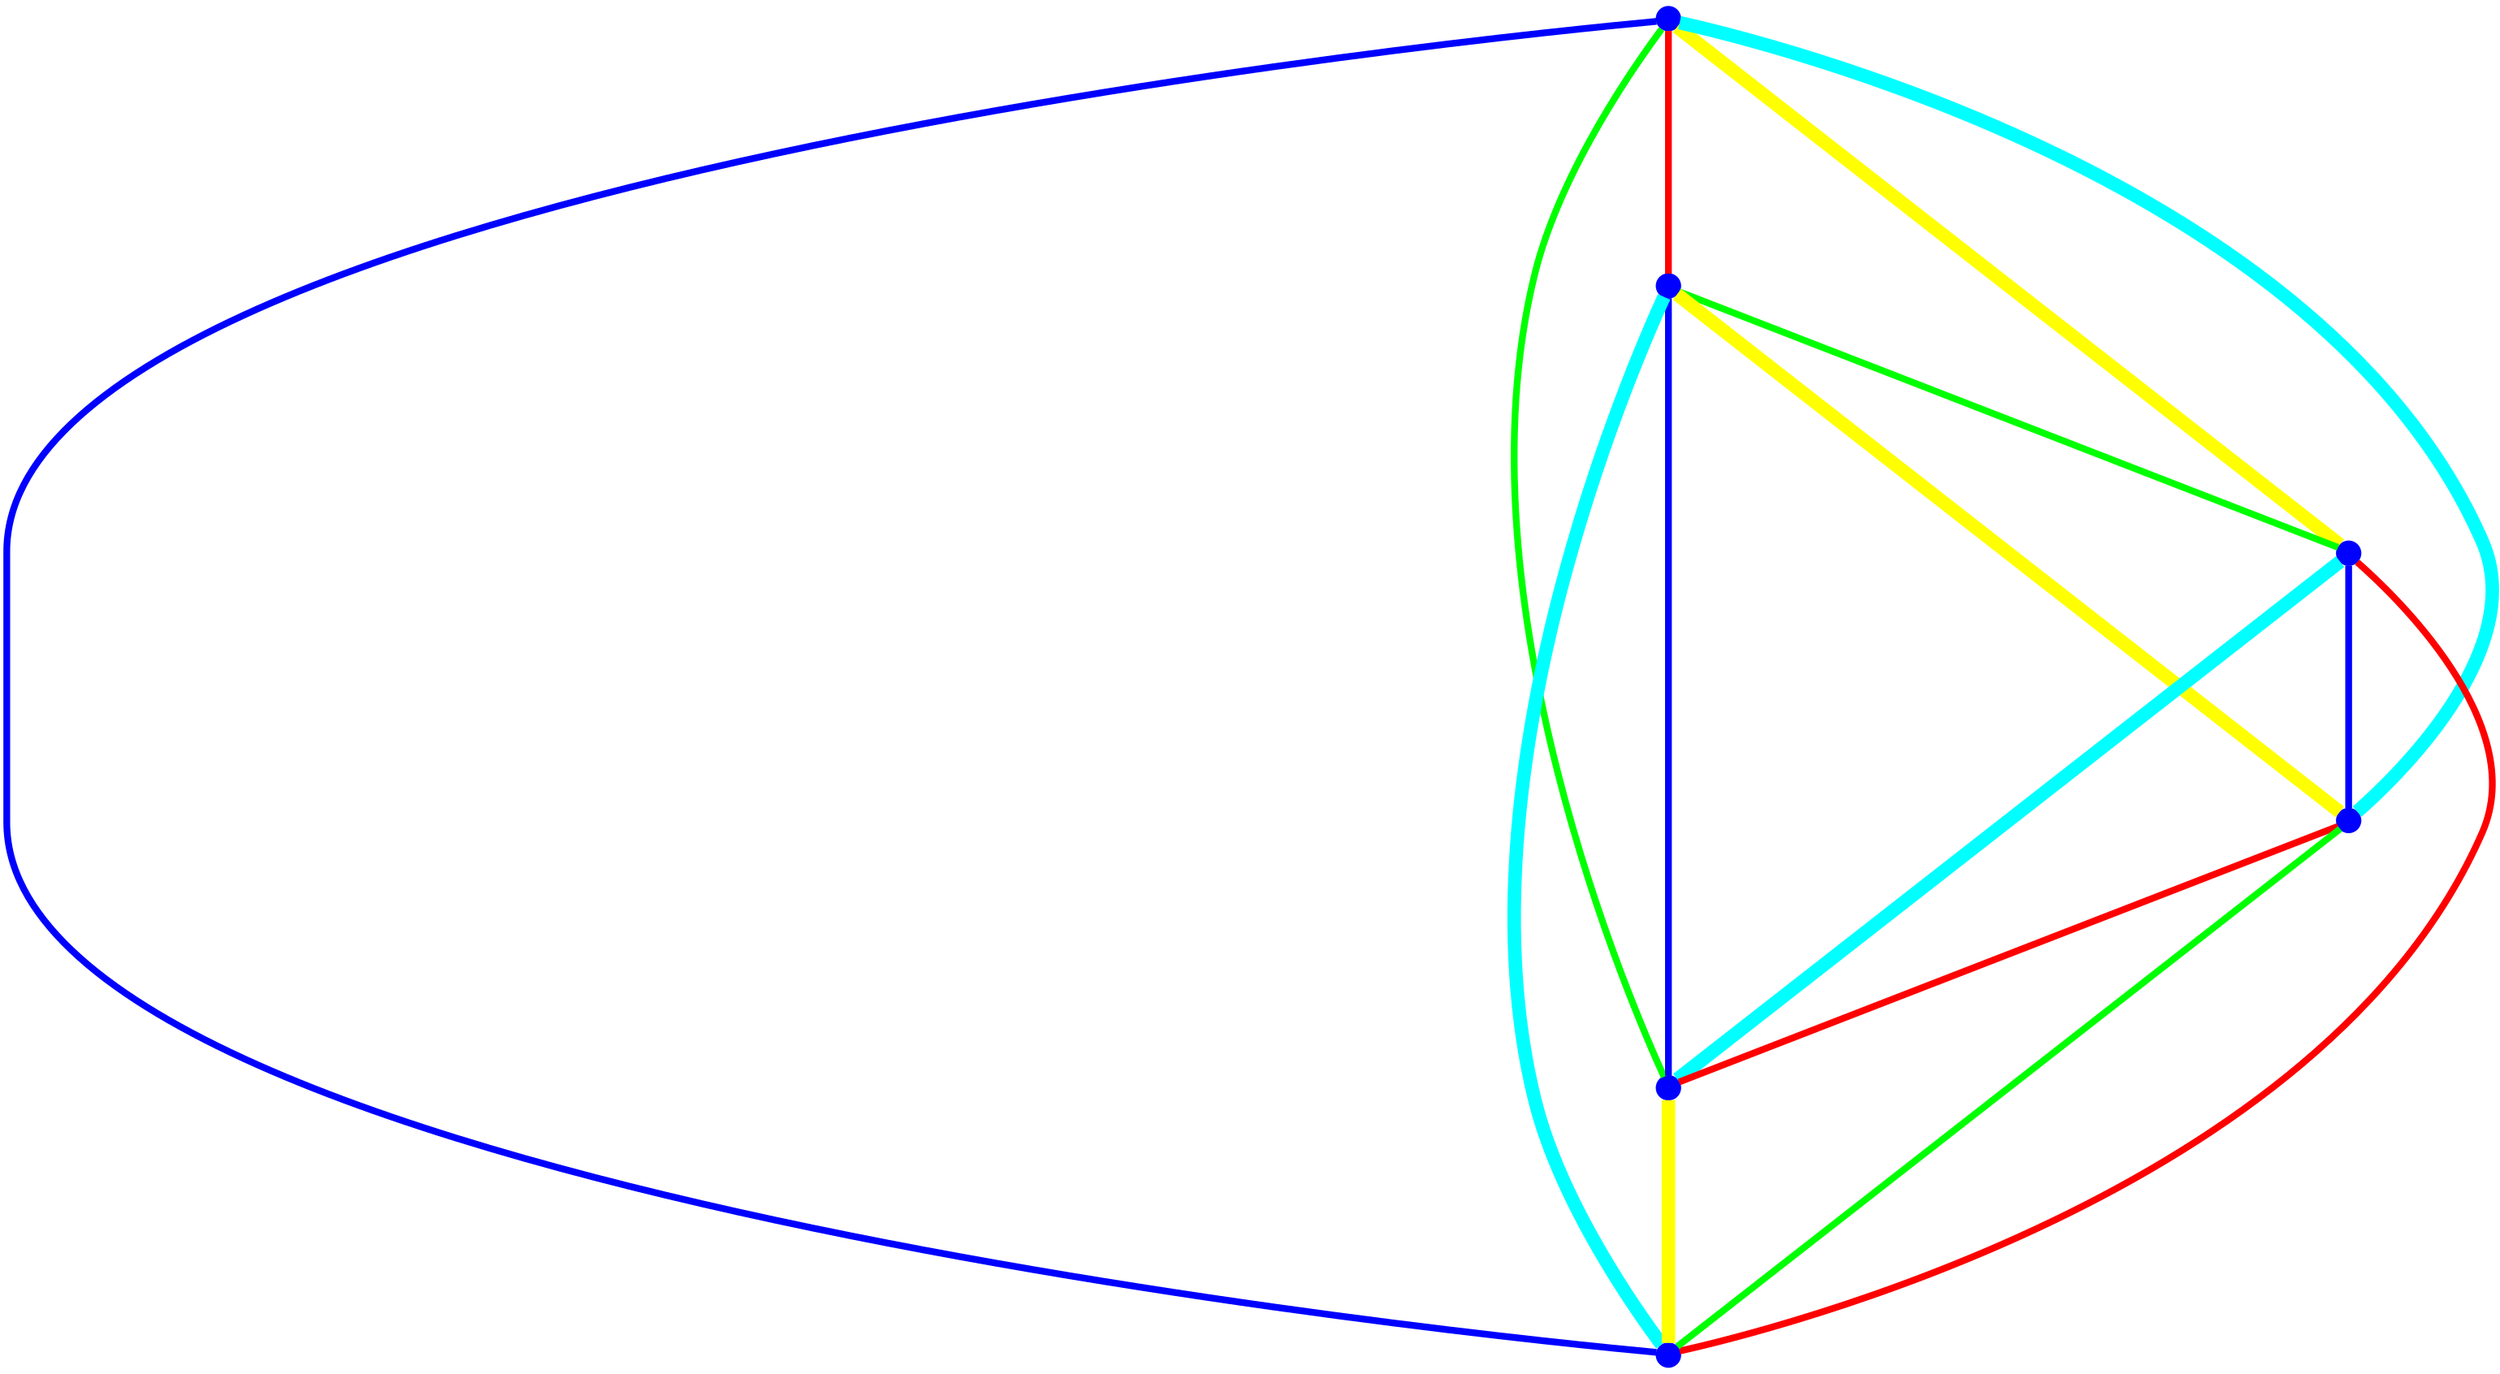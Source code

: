 graph {
ranksep=2
nodesep=2
node [label="" shape=circle style=filled fixedsize=true color=blue fillcolor=blue width=0.2];
"1" -- "2" [style="solid",penwidth="4",color="red"];
"1" -- "3" [style="solid",penwidth="8",color="yellow"];
"1" -- "4" [style="solid",penwidth="8",color="cyan"];
"1" -- "5" [style="solid",penwidth="4",color="green"];
"1" -- "6" [style="solid",penwidth="4",color="blue"];
"2" -- "3" [style="solid",penwidth="4",color="green"];
"2" -- "4" [style="solid",penwidth="8",color="yellow"];
"2" -- "5" [style="solid",penwidth="4",color="blue"];
"2" -- "6" [style="solid",penwidth="8",color="cyan"];
"3" -- "4" [style="solid",penwidth="4",color="blue"];
"3" -- "5" [style="solid",penwidth="8",color="cyan"];
"3" -- "6" [style="solid",penwidth="4",color="red"];
"4" -- "5" [style="solid",penwidth="4",color="red"];
"4" -- "6" [style="solid",penwidth="4",color="green"];
"5" -- "6" [style="solid",penwidth="8",color="yellow"];
}
